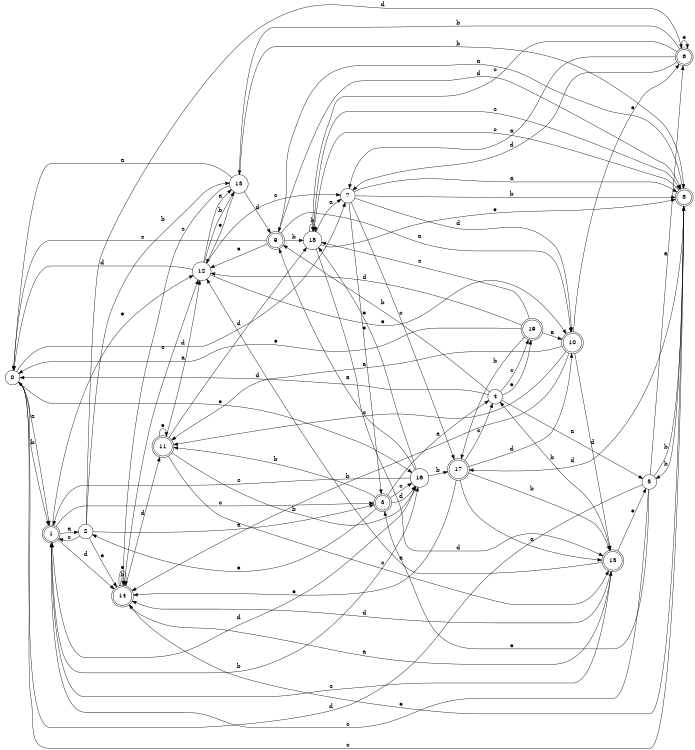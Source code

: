digraph n16_3 {
__start0 [label="" shape="none"];

rankdir=LR;
size="8,5";

s0 [style="filled", color="black", fillcolor="white" shape="circle", label="0"];
s1 [style="rounded,filled", color="black", fillcolor="white" shape="doublecircle", label="1"];
s2 [style="filled", color="black", fillcolor="white" shape="circle", label="2"];
s3 [style="rounded,filled", color="black", fillcolor="white" shape="doublecircle", label="3"];
s4 [style="filled", color="black", fillcolor="white" shape="circle", label="4"];
s5 [style="filled", color="black", fillcolor="white" shape="circle", label="5"];
s6 [style="rounded,filled", color="black", fillcolor="white" shape="doublecircle", label="6"];
s7 [style="filled", color="black", fillcolor="white" shape="circle", label="7"];
s8 [style="rounded,filled", color="black", fillcolor="white" shape="doublecircle", label="8"];
s9 [style="rounded,filled", color="black", fillcolor="white" shape="doublecircle", label="9"];
s10 [style="rounded,filled", color="black", fillcolor="white" shape="doublecircle", label="10"];
s11 [style="rounded,filled", color="black", fillcolor="white" shape="doublecircle", label="11"];
s12 [style="filled", color="black", fillcolor="white" shape="circle", label="12"];
s13 [style="filled", color="black", fillcolor="white" shape="circle", label="13"];
s14 [style="rounded,filled", color="black", fillcolor="white" shape="doublecircle", label="14"];
s15 [style="rounded,filled", color="black", fillcolor="white" shape="doublecircle", label="15"];
s16 [style="filled", color="black", fillcolor="white" shape="circle", label="16"];
s17 [style="rounded,filled", color="black", fillcolor="white" shape="doublecircle", label="17"];
s18 [style="filled", color="black", fillcolor="white" shape="circle", label="18"];
s19 [style="rounded,filled", color="black", fillcolor="white" shape="doublecircle", label="19"];
s0 -> s1 [label="a"];
s0 -> s1 [label="b"];
s0 -> s8 [label="c"];
s0 -> s7 [label="d"];
s0 -> s16 [label="e"];
s1 -> s2 [label="a"];
s1 -> s16 [label="b"];
s1 -> s3 [label="c"];
s1 -> s14 [label="d"];
s1 -> s12 [label="e"];
s2 -> s3 [label="a"];
s2 -> s13 [label="b"];
s2 -> s1 [label="c"];
s2 -> s6 [label="d"];
s2 -> s14 [label="e"];
s3 -> s4 [label="a"];
s3 -> s11 [label="b"];
s3 -> s16 [label="c"];
s3 -> s16 [label="d"];
s3 -> s2 [label="e"];
s4 -> s5 [label="a"];
s4 -> s9 [label="b"];
s4 -> s19 [label="c"];
s4 -> s0 [label="d"];
s4 -> s19 [label="e"];
s5 -> s6 [label="a"];
s5 -> s8 [label="b"];
s5 -> s1 [label="c"];
s5 -> s0 [label="d"];
s5 -> s3 [label="e"];
s6 -> s7 [label="a"];
s6 -> s13 [label="b"];
s6 -> s18 [label="c"];
s6 -> s7 [label="d"];
s6 -> s6 [label="e"];
s7 -> s8 [label="a"];
s7 -> s8 [label="b"];
s7 -> s17 [label="c"];
s7 -> s10 [label="d"];
s7 -> s3 [label="e"];
s8 -> s9 [label="a"];
s8 -> s5 [label="b"];
s8 -> s18 [label="c"];
s8 -> s17 [label="d"];
s8 -> s14 [label="e"];
s9 -> s10 [label="a"];
s9 -> s18 [label="b"];
s9 -> s0 [label="c"];
s9 -> s8 [label="d"];
s9 -> s12 [label="e"];
s10 -> s11 [label="a"];
s10 -> s14 [label="b"];
s10 -> s11 [label="c"];
s10 -> s15 [label="d"];
s10 -> s6 [label="e"];
s11 -> s12 [label="a"];
s11 -> s16 [label="b"];
s11 -> s15 [label="c"];
s11 -> s18 [label="d"];
s11 -> s11 [label="e"];
s12 -> s13 [label="a"];
s12 -> s13 [label="b"];
s12 -> s7 [label="c"];
s12 -> s0 [label="d"];
s12 -> s10 [label="e"];
s13 -> s0 [label="a"];
s13 -> s8 [label="b"];
s13 -> s14 [label="c"];
s13 -> s9 [label="d"];
s13 -> s12 [label="e"];
s14 -> s15 [label="a"];
s14 -> s14 [label="b"];
s14 -> s12 [label="c"];
s14 -> s11 [label="d"];
s14 -> s14 [label="e"];
s15 -> s12 [label="a"];
s15 -> s4 [label="b"];
s15 -> s1 [label="c"];
s15 -> s14 [label="d"];
s15 -> s5 [label="e"];
s16 -> s9 [label="a"];
s16 -> s17 [label="b"];
s16 -> s1 [label="c"];
s16 -> s1 [label="d"];
s16 -> s18 [label="e"];
s17 -> s15 [label="a"];
s17 -> s15 [label="b"];
s17 -> s4 [label="c"];
s17 -> s10 [label="d"];
s17 -> s14 [label="e"];
s18 -> s7 [label="a"];
s18 -> s18 [label="b"];
s18 -> s8 [label="c"];
s18 -> s15 [label="d"];
s18 -> s8 [label="e"];
s19 -> s10 [label="a"];
s19 -> s17 [label="b"];
s19 -> s18 [label="c"];
s19 -> s12 [label="d"];
s19 -> s0 [label="e"];

}
